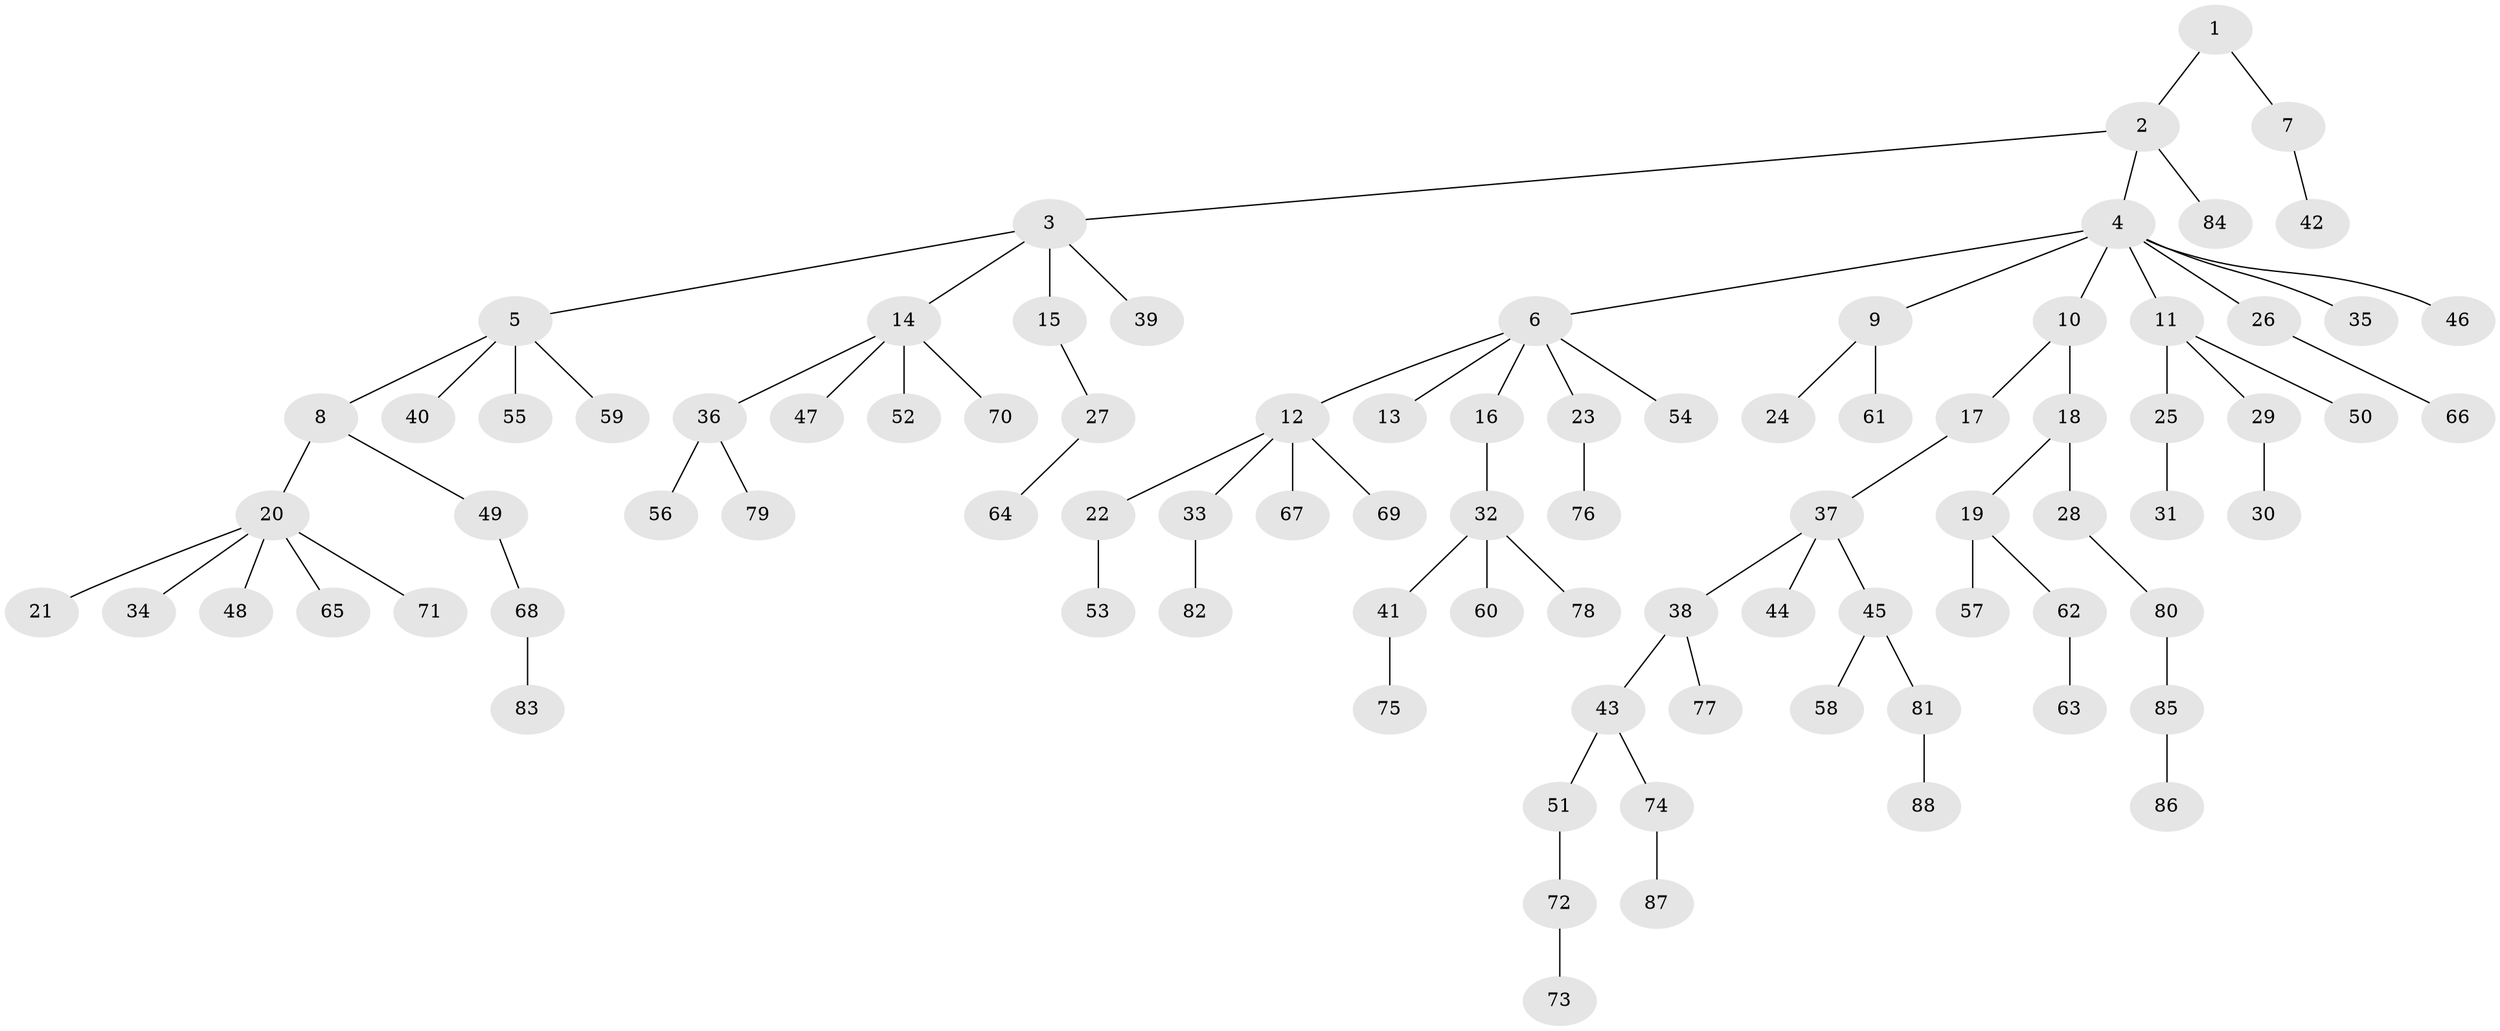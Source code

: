 // Generated by graph-tools (version 1.1) at 2025/11/02/27/25 16:11:28]
// undirected, 88 vertices, 87 edges
graph export_dot {
graph [start="1"]
  node [color=gray90,style=filled];
  1;
  2;
  3;
  4;
  5;
  6;
  7;
  8;
  9;
  10;
  11;
  12;
  13;
  14;
  15;
  16;
  17;
  18;
  19;
  20;
  21;
  22;
  23;
  24;
  25;
  26;
  27;
  28;
  29;
  30;
  31;
  32;
  33;
  34;
  35;
  36;
  37;
  38;
  39;
  40;
  41;
  42;
  43;
  44;
  45;
  46;
  47;
  48;
  49;
  50;
  51;
  52;
  53;
  54;
  55;
  56;
  57;
  58;
  59;
  60;
  61;
  62;
  63;
  64;
  65;
  66;
  67;
  68;
  69;
  70;
  71;
  72;
  73;
  74;
  75;
  76;
  77;
  78;
  79;
  80;
  81;
  82;
  83;
  84;
  85;
  86;
  87;
  88;
  1 -- 2;
  1 -- 7;
  2 -- 3;
  2 -- 4;
  2 -- 84;
  3 -- 5;
  3 -- 14;
  3 -- 15;
  3 -- 39;
  4 -- 6;
  4 -- 9;
  4 -- 10;
  4 -- 11;
  4 -- 26;
  4 -- 35;
  4 -- 46;
  5 -- 8;
  5 -- 40;
  5 -- 55;
  5 -- 59;
  6 -- 12;
  6 -- 13;
  6 -- 16;
  6 -- 23;
  6 -- 54;
  7 -- 42;
  8 -- 20;
  8 -- 49;
  9 -- 24;
  9 -- 61;
  10 -- 17;
  10 -- 18;
  11 -- 25;
  11 -- 29;
  11 -- 50;
  12 -- 22;
  12 -- 33;
  12 -- 67;
  12 -- 69;
  14 -- 36;
  14 -- 47;
  14 -- 52;
  14 -- 70;
  15 -- 27;
  16 -- 32;
  17 -- 37;
  18 -- 19;
  18 -- 28;
  19 -- 57;
  19 -- 62;
  20 -- 21;
  20 -- 34;
  20 -- 48;
  20 -- 65;
  20 -- 71;
  22 -- 53;
  23 -- 76;
  25 -- 31;
  26 -- 66;
  27 -- 64;
  28 -- 80;
  29 -- 30;
  32 -- 41;
  32 -- 60;
  32 -- 78;
  33 -- 82;
  36 -- 56;
  36 -- 79;
  37 -- 38;
  37 -- 44;
  37 -- 45;
  38 -- 43;
  38 -- 77;
  41 -- 75;
  43 -- 51;
  43 -- 74;
  45 -- 58;
  45 -- 81;
  49 -- 68;
  51 -- 72;
  62 -- 63;
  68 -- 83;
  72 -- 73;
  74 -- 87;
  80 -- 85;
  81 -- 88;
  85 -- 86;
}
